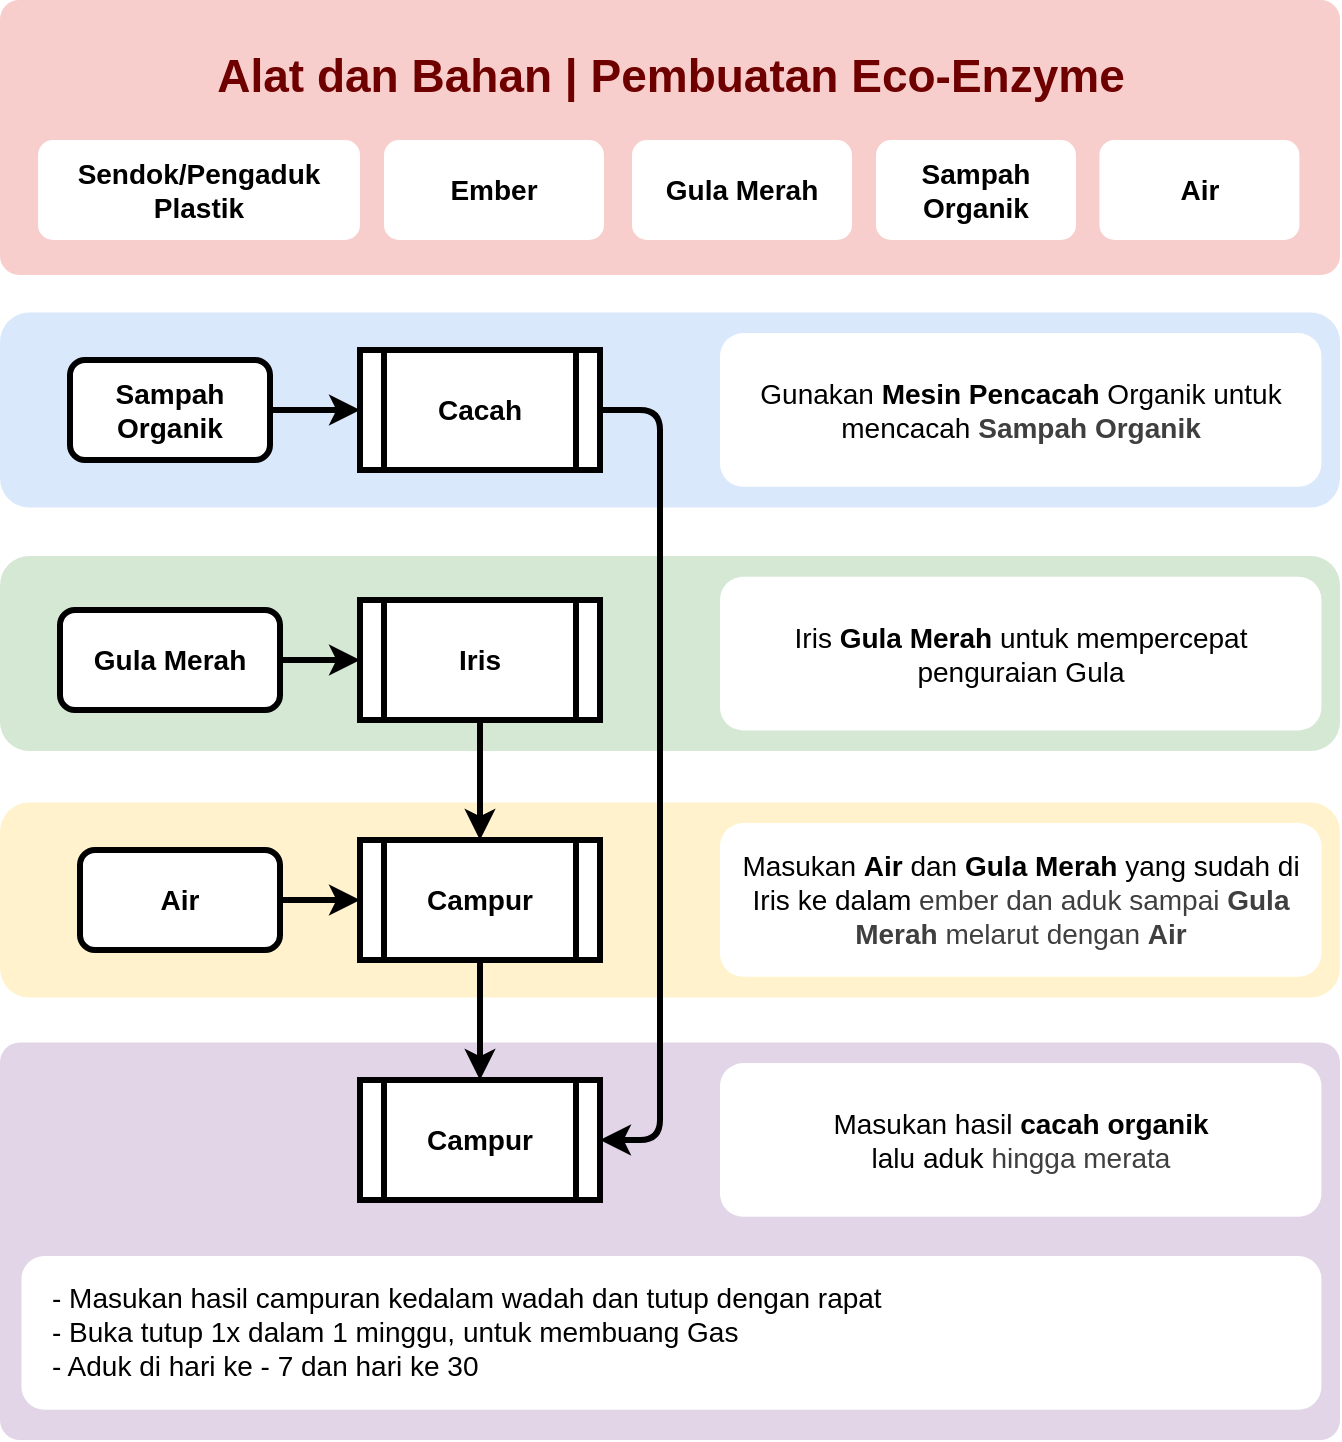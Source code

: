 <mxfile>
    <diagram id="ySa-466JTiWgdu0O6x1B" name="Page-1">
        <mxGraphModel dx="1332" dy="789" grid="1" gridSize="10" guides="1" tooltips="1" connect="1" arrows="1" fold="1" page="1" pageScale="1" pageWidth="850" pageHeight="1100" math="0" shadow="0">
            <root>
                <mxCell id="0"/>
                <mxCell id="1" parent="0"/>
                <mxCell id="42" value="" style="rounded=1;whiteSpace=wrap;html=1;strokeWidth=3;fontSize=14;strokeColor=none;fillColor=#f8cecc;arcSize=7;" vertex="1" parent="1">
                    <mxGeometry x="200" width="670" height="137.5" as="geometry"/>
                </mxCell>
                <mxCell id="30" value="" style="rounded=1;whiteSpace=wrap;html=1;strokeWidth=3;fontSize=14;strokeColor=none;fillColor=#e1d5e7;arcSize=5;" parent="1" vertex="1">
                    <mxGeometry x="200" y="521.25" width="670" height="198.75" as="geometry"/>
                </mxCell>
                <mxCell id="29" value="" style="rounded=1;whiteSpace=wrap;html=1;strokeWidth=3;fontSize=14;strokeColor=none;fillColor=#fff2cc;" parent="1" vertex="1">
                    <mxGeometry x="200" y="401.25" width="670" height="97.5" as="geometry"/>
                </mxCell>
                <mxCell id="28" value="" style="rounded=1;whiteSpace=wrap;html=1;strokeWidth=3;fontSize=14;strokeColor=none;fillColor=#d5e8d4;" parent="1" vertex="1">
                    <mxGeometry x="200" y="278" width="670" height="97.5" as="geometry"/>
                </mxCell>
                <mxCell id="27" value="" style="rounded=1;whiteSpace=wrap;html=1;strokeWidth=3;fontSize=14;strokeColor=none;fillColor=#dae8fc;" parent="1" vertex="1">
                    <mxGeometry x="200" y="156.25" width="670" height="97.5" as="geometry"/>
                </mxCell>
                <mxCell id="9" value="" style="edgeStyle=none;html=1;strokeWidth=3;fontSize=14;fontStyle=1" parent="1" source="2" target="8" edge="1">
                    <mxGeometry relative="1" as="geometry"/>
                </mxCell>
                <mxCell id="2" value="Gula Merah" style="rounded=1;whiteSpace=wrap;html=1;strokeWidth=3;fontSize=14;fontStyle=1" parent="1" vertex="1">
                    <mxGeometry x="230" y="305" width="110" height="50" as="geometry"/>
                </mxCell>
                <mxCell id="3" value="Cacah" style="shape=process;whiteSpace=wrap;html=1;backgroundOutline=1;strokeWidth=3;fontSize=14;fontStyle=1" parent="1" vertex="1">
                    <mxGeometry x="380" y="175" width="120" height="60" as="geometry"/>
                </mxCell>
                <mxCell id="6" value="" style="edgeStyle=none;html=1;fontSize=14;strokeWidth=3;fontStyle=1" parent="1" source="4" target="3" edge="1">
                    <mxGeometry relative="1" as="geometry"/>
                </mxCell>
                <mxCell id="4" value="Sampah Organik" style="rounded=1;whiteSpace=wrap;html=1;strokeWidth=3;fontSize=14;fontStyle=1" parent="1" vertex="1">
                    <mxGeometry x="235" y="179.99" width="100" height="50" as="geometry"/>
                </mxCell>
                <mxCell id="12" value="" style="edgeStyle=none;html=1;strokeWidth=3;fontSize=14;fontStyle=1" parent="1" source="8" target="11" edge="1">
                    <mxGeometry relative="1" as="geometry"/>
                </mxCell>
                <mxCell id="8" value="Iris" style="shape=process;whiteSpace=wrap;html=1;backgroundOutline=1;strokeWidth=3;fontSize=14;fontStyle=1" parent="1" vertex="1">
                    <mxGeometry x="380" y="300" width="120" height="60" as="geometry"/>
                </mxCell>
                <mxCell id="21" value="" style="edgeStyle=none;html=1;strokeWidth=3;fontSize=14;fontStyle=1" parent="1" source="11" target="18" edge="1">
                    <mxGeometry relative="1" as="geometry"/>
                </mxCell>
                <mxCell id="11" value="Campur" style="shape=process;whiteSpace=wrap;html=1;backgroundOutline=1;strokeWidth=3;fontSize=14;fontStyle=1" parent="1" vertex="1">
                    <mxGeometry x="380" y="420" width="120" height="60" as="geometry"/>
                </mxCell>
                <mxCell id="14" style="edgeStyle=none;html=1;entryX=0;entryY=0.5;entryDx=0;entryDy=0;strokeWidth=3;fontSize=14;fontStyle=1" parent="1" source="13" target="11" edge="1">
                    <mxGeometry relative="1" as="geometry"/>
                </mxCell>
                <mxCell id="13" value="Air" style="rounded=1;whiteSpace=wrap;html=1;strokeWidth=3;fontSize=14;fontStyle=1" parent="1" vertex="1">
                    <mxGeometry x="240" y="425" width="100" height="50" as="geometry"/>
                </mxCell>
                <mxCell id="18" value="Campur" style="shape=process;whiteSpace=wrap;html=1;backgroundOutline=1;strokeWidth=3;fontSize=14;fontStyle=1" parent="1" vertex="1">
                    <mxGeometry x="380" y="540" width="120" height="60" as="geometry"/>
                </mxCell>
                <mxCell id="31" value="Gunakan &lt;b&gt;Mesin Pencacah&lt;/b&gt; Organik untuk mencacah&amp;nbsp;&lt;b style=&quot;color: rgb(63, 63, 63); background-color: transparent;&quot;&gt;Sampah Organik&lt;/b&gt;" style="rounded=1;whiteSpace=wrap;html=1;strokeWidth=3;fontSize=14;strokeColor=none;" parent="1" vertex="1">
                    <mxGeometry x="560" y="166.56" width="300.71" height="76.87" as="geometry"/>
                </mxCell>
                <mxCell id="32" value="Iris&amp;nbsp;&lt;b&gt;Gula Merah&lt;/b&gt; untuk mempercepat&lt;div&gt;penguraian Gula&lt;/div&gt;" style="rounded=1;whiteSpace=wrap;html=1;strokeWidth=3;fontSize=14;strokeColor=none;" parent="1" vertex="1">
                    <mxGeometry x="560" y="288.32" width="300.71" height="76.87" as="geometry"/>
                </mxCell>
                <mxCell id="33" value="Masukan &lt;b&gt;Air&lt;/b&gt; dan &lt;b&gt;Gula Merah&lt;/b&gt;&amp;nbsp;yang sudah di Iris ke dalam&amp;nbsp;&lt;span style=&quot;color: rgb(63, 63, 63); background-color: transparent;&quot;&gt;ember dan aduk sampai &lt;/span&gt;&lt;b style=&quot;color: rgb(63, 63, 63); background-color: transparent;&quot;&gt;Gula Merah&lt;/b&gt;&lt;span style=&quot;color: rgb(63, 63, 63); background-color: transparent;&quot;&gt; melarut&amp;nbsp;&lt;/span&gt;&lt;span style=&quot;background-color: transparent; color: rgb(63, 63, 63);&quot;&gt;dengan &lt;/span&gt;&lt;b style=&quot;background-color: transparent; color: rgb(63, 63, 63);&quot;&gt;Air&lt;/b&gt;" style="rounded=1;whiteSpace=wrap;html=1;strokeWidth=3;fontSize=14;strokeColor=none;" parent="1" vertex="1">
                    <mxGeometry x="560" y="411.56" width="300.71" height="76.87" as="geometry"/>
                </mxCell>
                <mxCell id="34" value="Masukan hasil &lt;b&gt;cacah organik&lt;/b&gt;&lt;div&gt;lalu aduk&amp;nbsp;&lt;span style=&quot;color: rgb(63, 63, 63); background-color: transparent;&quot;&gt;hingga merata&lt;/span&gt;&lt;/div&gt;" style="rounded=1;whiteSpace=wrap;html=1;strokeWidth=3;fontSize=14;strokeColor=none;" parent="1" vertex="1">
                    <mxGeometry x="560" y="531.56" width="300.71" height="76.87" as="geometry"/>
                </mxCell>
                <mxCell id="38" value="" style="edgeStyle=none;html=1;strokeWidth=3;fontSize=14;fontStyle=1;entryX=1;entryY=0.5;entryDx=0;entryDy=0;exitX=1;exitY=0.5;exitDx=0;exitDy=0;" edge="1" parent="1" source="3" target="18">
                    <mxGeometry relative="1" as="geometry">
                        <mxPoint x="450" y="490" as="sourcePoint"/>
                        <mxPoint x="450" y="550" as="targetPoint"/>
                        <Array as="points">
                            <mxPoint x="530" y="205"/>
                            <mxPoint x="530" y="570"/>
                        </Array>
                    </mxGeometry>
                </mxCell>
                <mxCell id="41" value="- Masukan hasil campuran kedalam wadah dan tutup dengan rapat&lt;div&gt;- Buka tutup 1x dalam 1 minggu, untuk membuang Gas&lt;/div&gt;&lt;div&gt;- Aduk di hari ke - 7 dan hari ke 30&lt;/div&gt;" style="rounded=1;whiteSpace=wrap;html=1;strokeWidth=3;fontSize=14;strokeColor=none;align=left;spacingLeft=13;" vertex="1" parent="1">
                    <mxGeometry x="210.71" y="628" width="650" height="76.87" as="geometry"/>
                </mxCell>
                <mxCell id="43" value="Sampah Organik" style="rounded=1;whiteSpace=wrap;html=1;strokeWidth=3;fontSize=14;fontStyle=1;strokeColor=none;" vertex="1" parent="1">
                    <mxGeometry x="638" y="70" width="100" height="50" as="geometry"/>
                </mxCell>
                <mxCell id="44" value="Gula Merah" style="rounded=1;whiteSpace=wrap;html=1;strokeWidth=3;fontSize=14;fontStyle=1;strokeColor=none;" vertex="1" parent="1">
                    <mxGeometry x="516" y="70" width="110" height="50" as="geometry"/>
                </mxCell>
                <mxCell id="45" value="Air" style="rounded=1;whiteSpace=wrap;html=1;strokeWidth=3;fontSize=14;fontStyle=1;strokeColor=none;" vertex="1" parent="1">
                    <mxGeometry x="749.71" y="70" width="100" height="50" as="geometry"/>
                </mxCell>
                <mxCell id="46" value="Ember" style="rounded=1;whiteSpace=wrap;html=1;strokeWidth=3;fontSize=14;fontStyle=1;strokeColor=none;" vertex="1" parent="1">
                    <mxGeometry x="392" y="70" width="110" height="50" as="geometry"/>
                </mxCell>
                <mxCell id="47" value="Sendok/Pengaduk Plastik" style="rounded=1;whiteSpace=wrap;html=1;strokeWidth=3;fontSize=14;fontStyle=1;strokeColor=none;" vertex="1" parent="1">
                    <mxGeometry x="219" y="70" width="161" height="50" as="geometry"/>
                </mxCell>
                <mxCell id="48" value="Alat dan Bahan | Pembuatan Eco-Enzyme" style="text;html=1;align=center;verticalAlign=middle;resizable=0;points=[];autosize=1;strokeColor=none;fillColor=none;fontStyle=1;fontSize=23;fontColor=light-dark(#6f0000, #ededed);" vertex="1" parent="1">
                    <mxGeometry x="310" y="18" width="450" height="40" as="geometry"/>
                </mxCell>
            </root>
        </mxGraphModel>
    </diagram>
</mxfile>